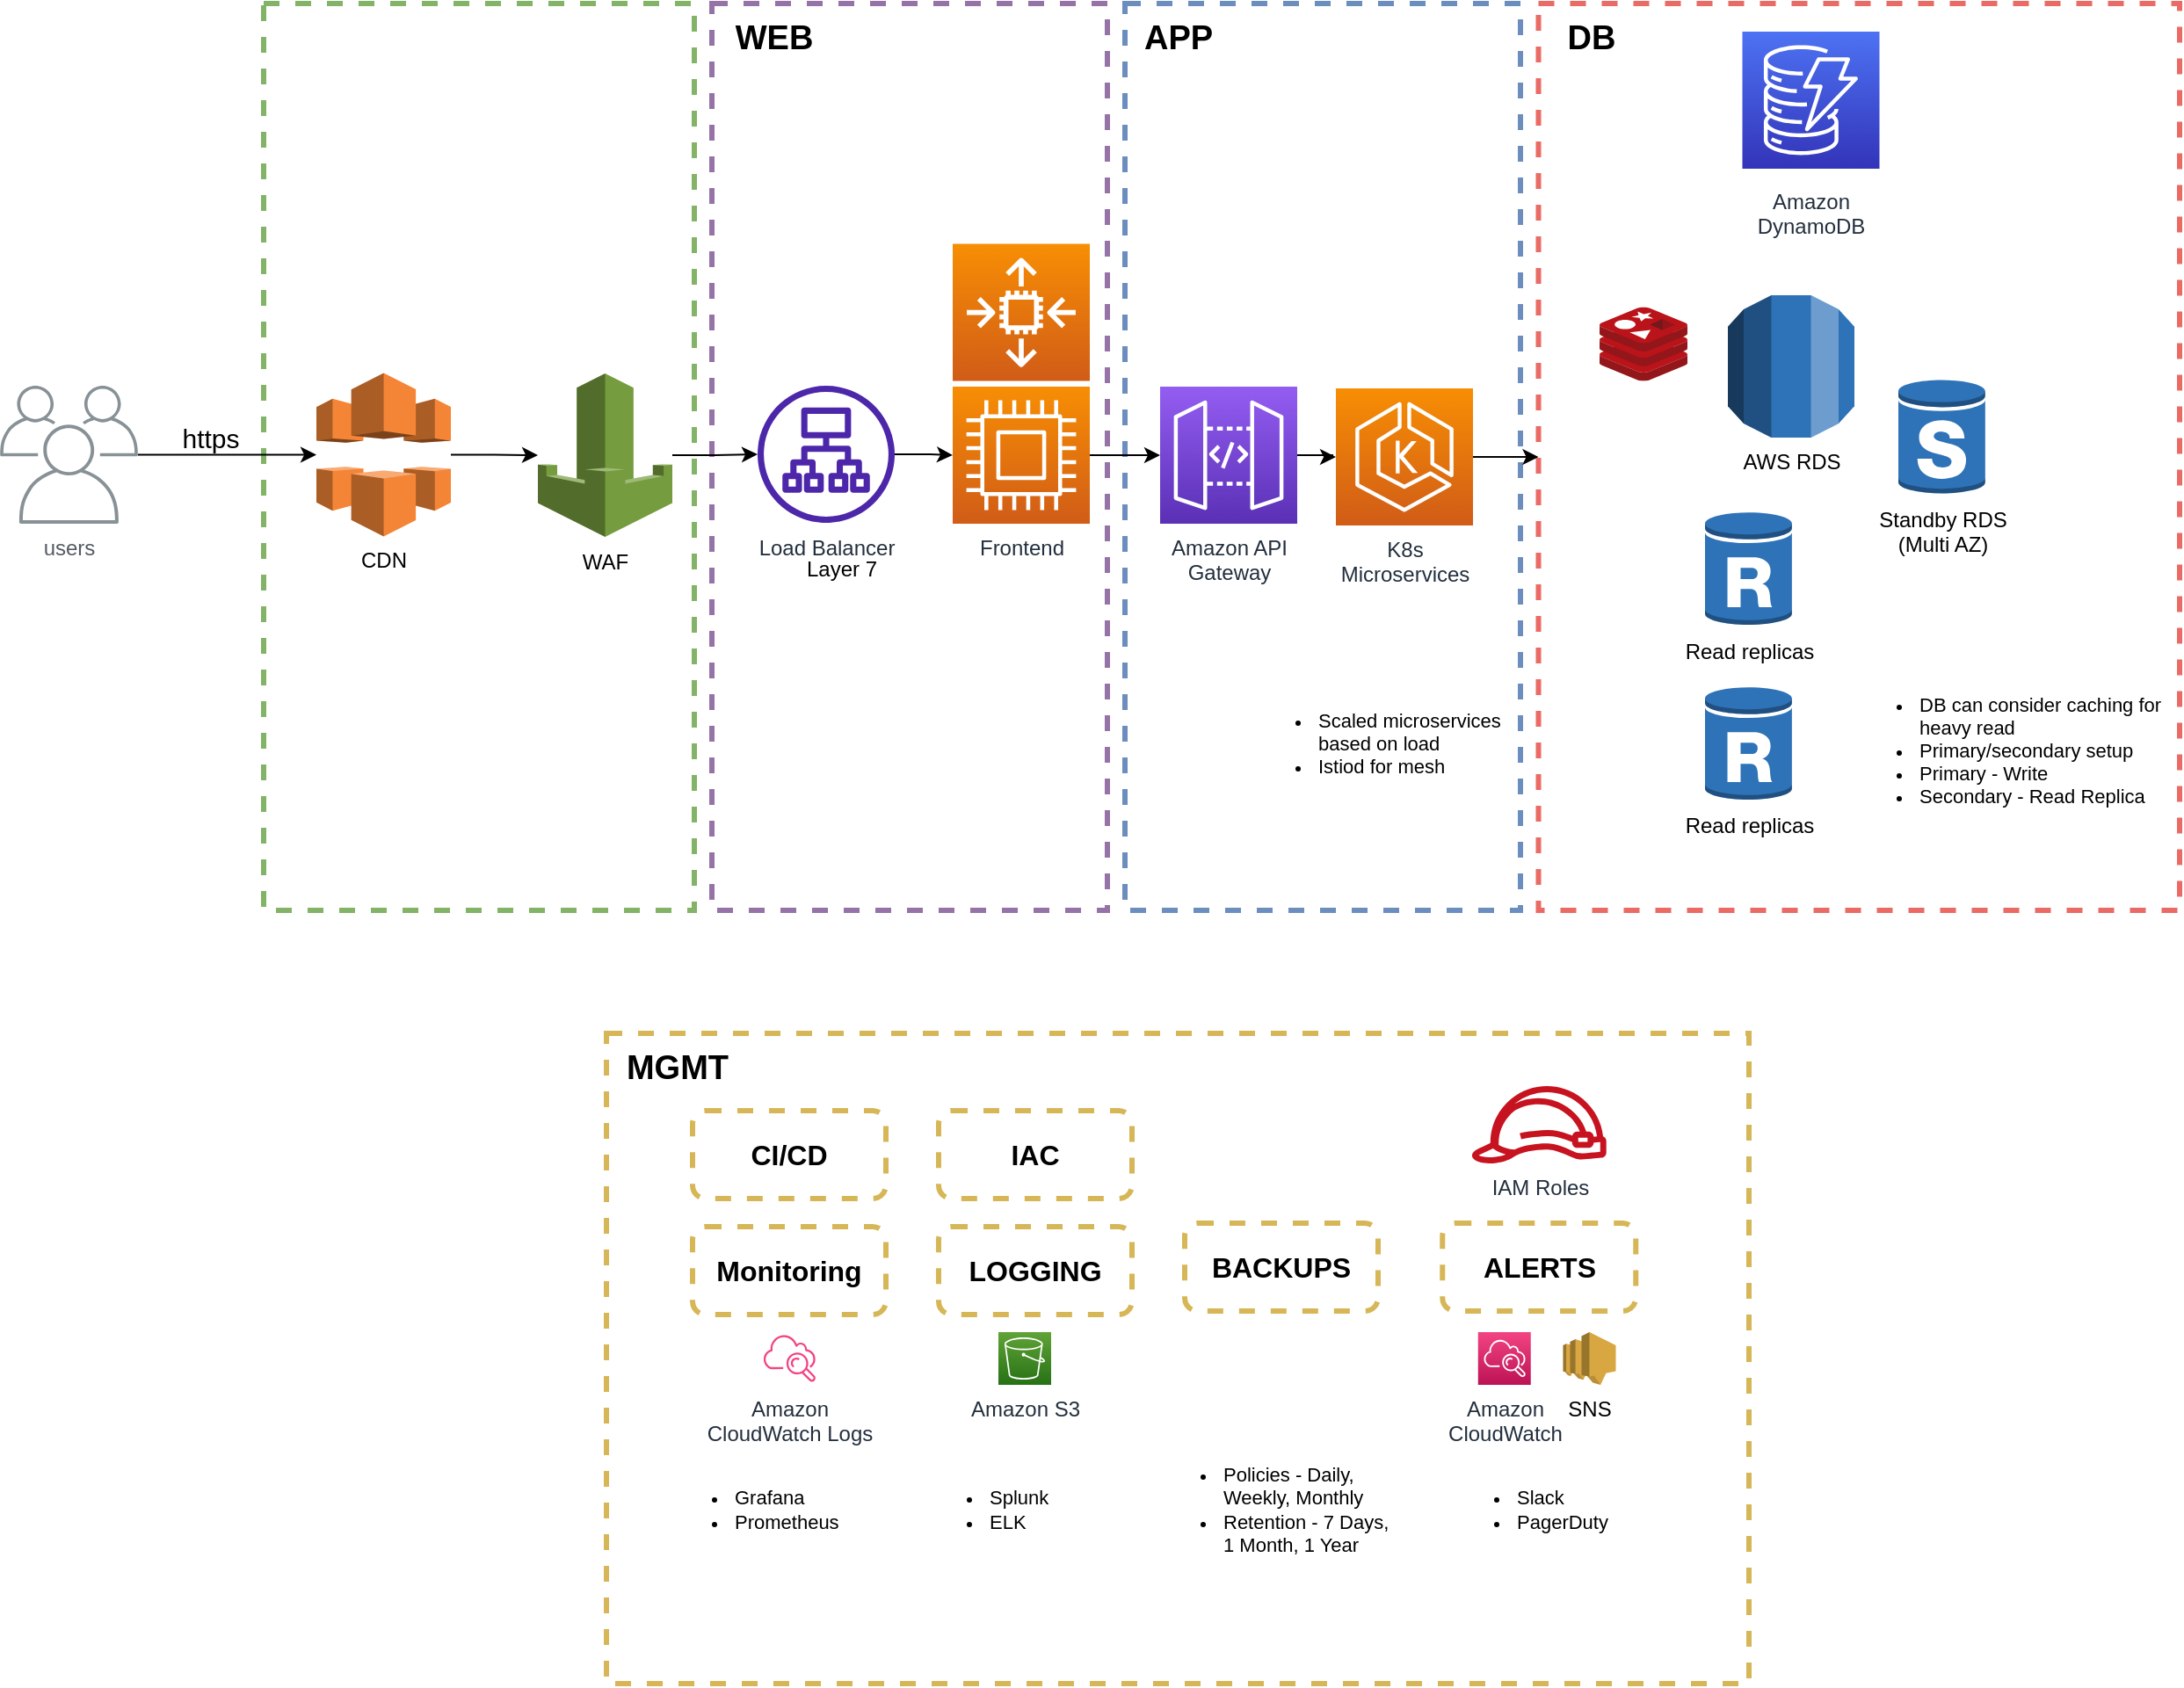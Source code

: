 <mxfile version="20.6.2" type="device"><diagram id="Ht1M8jgEwFfnCIfOTk4-" name="Page-1"><mxGraphModel dx="1422" dy="705" grid="1" gridSize="10" guides="1" tooltips="1" connect="1" arrows="1" fold="1" page="1" pageScale="1" pageWidth="1169" pageHeight="827" math="0" shadow="0"><root><mxCell id="0"/><mxCell id="1" parent="0"/><mxCell id="7siF2zoFYlDAvVRCzaiT-45" value="" style="rounded=0;whiteSpace=wrap;html=1;labelBackgroundColor=none;labelBorderColor=none;strokeColor=#d6b656;strokeWidth=3;fillColor=none;dashed=1;fillStyle=auto;" parent="1" vertex="1"><mxGeometry x="375" y="600" width="650" height="370" as="geometry"/></mxCell><mxCell id="7siF2zoFYlDAvVRCzaiT-19" value="" style="rounded=0;whiteSpace=wrap;html=1;labelBackgroundColor=none;labelBorderColor=none;strokeColor=#6c8ebf;strokeWidth=3;fillColor=none;dashed=1;" parent="1" vertex="1"><mxGeometry x="670" y="14" width="225" height="516" as="geometry"/></mxCell><mxCell id="7siF2zoFYlDAvVRCzaiT-21" value="" style="rounded=0;whiteSpace=wrap;html=1;labelBackgroundColor=none;labelBorderColor=none;strokeColor=#9673a6;strokeWidth=3;fillColor=none;dashed=1;" parent="1" vertex="1"><mxGeometry x="435" y="14" width="225" height="516" as="geometry"/></mxCell><mxCell id="7siF2zoFYlDAvVRCzaiT-18" value="" style="rounded=0;whiteSpace=wrap;html=1;labelBackgroundColor=none;fontColor=#000000;labelBorderColor=none;strokeColor=#EA6B66;strokeWidth=3;fillColor=none;dashed=1;" parent="1" vertex="1"><mxGeometry x="905.25" y="14" width="364.75" height="516" as="geometry"/></mxCell><mxCell id="7siF2zoFYlDAvVRCzaiT-20" value="" style="rounded=0;whiteSpace=wrap;html=1;labelBackgroundColor=none;labelBorderColor=none;strokeColor=#82b366;strokeWidth=3;fillColor=none;dashed=1;" parent="1" vertex="1"><mxGeometry x="180" y="14" width="245" height="516" as="geometry"/></mxCell><mxCell id="7siF2zoFYlDAvVRCzaiT-40" value="" style="edgeStyle=orthogonalEdgeStyle;rounded=0;orthogonalLoop=1;jettySize=auto;html=1;fontSize=15;fontColor=#000000;" parent="1" source="UEzPUAAOIrF-is8g5C7q-114" target="7siF2zoFYlDAvVRCzaiT-10" edge="1"><mxGeometry relative="1" as="geometry"/></mxCell><mxCell id="UEzPUAAOIrF-is8g5C7q-114" value="Amazon API&lt;br&gt;Gateway&lt;br&gt;" style="outlineConnect=0;fontColor=#232F3E;gradientColor=#945DF2;gradientDirection=north;fillColor=#5A30B5;strokeColor=#ffffff;dashed=0;verticalLabelPosition=bottom;verticalAlign=top;align=center;html=1;fontSize=12;fontStyle=0;aspect=fixed;shape=mxgraph.aws4.resourceIcon;resIcon=mxgraph.aws4.api_gateway;labelBackgroundColor=#ffffff;" parent="1" vertex="1"><mxGeometry x="690" y="232" width="78" height="78" as="geometry"/></mxCell><mxCell id="UEzPUAAOIrF-is8g5C7q-116" value="Amazon S3" style="outlineConnect=0;fontColor=#232F3E;gradientColor=#60A337;gradientDirection=north;fillColor=#277116;strokeColor=#ffffff;dashed=0;verticalLabelPosition=bottom;verticalAlign=top;align=center;html=1;fontSize=12;fontStyle=0;aspect=fixed;shape=mxgraph.aws4.resourceIcon;resIcon=mxgraph.aws4.s3;labelBackgroundColor=#ffffff;" parent="1" vertex="1"><mxGeometry x="598" y="770" width="30" height="30" as="geometry"/></mxCell><mxCell id="UEzPUAAOIrF-is8g5C7q-119" value="Amazon&lt;br&gt;DynamoDB&lt;br&gt;" style="outlineConnect=0;fontColor=#232F3E;gradientColor=#4D72F3;gradientDirection=north;fillColor=#3334B9;strokeColor=#ffffff;dashed=0;verticalLabelPosition=bottom;verticalAlign=top;align=center;html=1;fontSize=12;fontStyle=0;aspect=fixed;shape=mxgraph.aws4.resourceIcon;resIcon=mxgraph.aws4.dynamodb;labelBackgroundColor=#ffffff;spacingTop=5;" parent="1" vertex="1"><mxGeometry x="1021.25" y="30" width="78" height="78" as="geometry"/></mxCell><mxCell id="UEzPUAAOIrF-is8g5C7q-121" value="Amazon&lt;br&gt;CloudWatch&lt;br&gt;" style="outlineConnect=0;fontColor=#232F3E;gradientColor=#F34482;gradientDirection=north;fillColor=#BC1356;strokeColor=#ffffff;dashed=0;verticalLabelPosition=bottom;verticalAlign=top;align=center;html=1;fontSize=12;fontStyle=0;aspect=fixed;shape=mxgraph.aws4.resourceIcon;resIcon=mxgraph.aws4.cloudwatch;labelBackgroundColor=#ffffff;" parent="1" vertex="1"><mxGeometry x="870.88" y="770" width="30" height="30" as="geometry"/></mxCell><mxCell id="UEzPUAAOIrF-is8g5C7q-122" value="IAM Roles" style="outlineConnect=0;fontColor=#232F3E;gradientColor=none;fillColor=#C7131F;strokeColor=none;dashed=0;verticalLabelPosition=bottom;verticalAlign=top;align=center;html=1;fontSize=12;fontStyle=0;aspect=fixed;pointerEvents=1;shape=mxgraph.aws4.role;labelBackgroundColor=#ffffff;" parent="1" vertex="1"><mxGeometry x="866.63" y="630" width="78" height="44" as="geometry"/></mxCell><mxCell id="UEzPUAAOIrF-is8g5C7q-123" value="Amazon&lt;br&gt;CloudWatch Logs&lt;br&gt;" style="outlineConnect=0;fontColor=#232F3E;gradientColor=none;gradientDirection=north;fillColor=#F34482;strokeColor=none;dashed=0;verticalLabelPosition=bottom;verticalAlign=top;align=center;html=1;fontSize=12;fontStyle=0;aspect=fixed;shape=mxgraph.aws4.cloudwatch;labelBackgroundColor=#ffffff;" parent="1" vertex="1"><mxGeometry x="464" y="770" width="30" height="30" as="geometry"/></mxCell><mxCell id="7siF2zoFYlDAvVRCzaiT-30" value="" style="edgeStyle=orthogonalEdgeStyle;rounded=0;orthogonalLoop=1;jettySize=auto;html=1;fontSize=19;fontColor=#000000;" parent="1" source="7siF2zoFYlDAvVRCzaiT-3" target="7siF2zoFYlDAvVRCzaiT-5" edge="1"><mxGeometry relative="1" as="geometry"/></mxCell><mxCell id="7siF2zoFYlDAvVRCzaiT-34" value="" style="edgeStyle=orthogonalEdgeStyle;rounded=0;orthogonalLoop=1;jettySize=auto;html=1;fontSize=15;fontColor=#000000;" parent="1" source="7siF2zoFYlDAvVRCzaiT-5" target="7siF2zoFYlDAvVRCzaiT-7" edge="1"><mxGeometry relative="1" as="geometry"/></mxCell><mxCell id="7siF2zoFYlDAvVRCzaiT-5" value="WAF" style="outlineConnect=0;dashed=0;verticalLabelPosition=bottom;verticalAlign=top;align=center;html=1;shape=mxgraph.aws3.waf;fillColor=#759C3E;gradientColor=none;" parent="1" vertex="1"><mxGeometry x="336" y="224.5" width="76.5" height="93" as="geometry"/></mxCell><mxCell id="7siF2zoFYlDAvVRCzaiT-36" value="" style="edgeStyle=orthogonalEdgeStyle;rounded=0;orthogonalLoop=1;jettySize=auto;html=1;fontSize=15;fontColor=#000000;" parent="1" source="7siF2zoFYlDAvVRCzaiT-7" target="7siF2zoFYlDAvVRCzaiT-9" edge="1"><mxGeometry relative="1" as="geometry"/></mxCell><mxCell id="7siF2zoFYlDAvVRCzaiT-7" value="Load Balancer" style="sketch=0;outlineConnect=0;fontColor=#232F3E;gradientColor=none;fillColor=#4D27AA;strokeColor=none;dashed=0;verticalLabelPosition=bottom;verticalAlign=top;align=center;html=1;fontSize=12;fontStyle=0;aspect=fixed;pointerEvents=1;shape=mxgraph.aws4.application_load_balancer;" parent="1" vertex="1"><mxGeometry x="461" y="231.5" width="78" height="78" as="geometry"/></mxCell><mxCell id="7siF2zoFYlDAvVRCzaiT-8" value="" style="sketch=0;points=[[0,0,0],[0.25,0,0],[0.5,0,0],[0.75,0,0],[1,0,0],[0,1,0],[0.25,1,0],[0.5,1,0],[0.75,1,0],[1,1,0],[0,0.25,0],[0,0.5,0],[0,0.75,0],[1,0.25,0],[1,0.5,0],[1,0.75,0]];outlineConnect=0;fontColor=#232F3E;gradientColor=#F78E04;gradientDirection=north;fillColor=#D05C17;strokeColor=#ffffff;dashed=0;verticalLabelPosition=bottom;verticalAlign=top;align=center;html=1;fontSize=12;fontStyle=0;aspect=fixed;shape=mxgraph.aws4.resourceIcon;resIcon=mxgraph.aws4.auto_scaling2;" parent="1" vertex="1"><mxGeometry x="572" y="150.75" width="78" height="78" as="geometry"/></mxCell><mxCell id="7siF2zoFYlDAvVRCzaiT-37" value="" style="edgeStyle=orthogonalEdgeStyle;rounded=0;orthogonalLoop=1;jettySize=auto;html=1;fontSize=15;fontColor=#000000;" parent="1" source="7siF2zoFYlDAvVRCzaiT-9" target="UEzPUAAOIrF-is8g5C7q-114" edge="1"><mxGeometry relative="1" as="geometry"/></mxCell><mxCell id="7siF2zoFYlDAvVRCzaiT-9" value="Frontend" style="sketch=0;points=[[0,0,0],[0.25,0,0],[0.5,0,0],[0.75,0,0],[1,0,0],[0,1,0],[0.25,1,0],[0.5,1,0],[0.75,1,0],[1,1,0],[0,0.25,0],[0,0.5,0],[0,0.75,0],[1,0.25,0],[1,0.5,0],[1,0.75,0]];outlineConnect=0;fontColor=#232F3E;gradientColor=#F78E04;gradientDirection=north;fillColor=#D05C17;strokeColor=#ffffff;dashed=0;verticalLabelPosition=bottom;verticalAlign=top;align=center;html=1;fontSize=12;fontStyle=0;aspect=fixed;shape=mxgraph.aws4.resourceIcon;resIcon=mxgraph.aws4.compute;" parent="1" vertex="1"><mxGeometry x="572" y="232" width="78" height="78" as="geometry"/></mxCell><mxCell id="7siF2zoFYlDAvVRCzaiT-41" value="" style="edgeStyle=orthogonalEdgeStyle;rounded=0;orthogonalLoop=1;jettySize=auto;html=1;fontSize=15;fontColor=#000000;" parent="1" source="7siF2zoFYlDAvVRCzaiT-10" target="7siF2zoFYlDAvVRCzaiT-18" edge="1"><mxGeometry relative="1" as="geometry"/></mxCell><mxCell id="7siF2zoFYlDAvVRCzaiT-10" value="K8s&lt;br&gt;Microservices" style="sketch=0;points=[[0,0,0],[0.25,0,0],[0.5,0,0],[0.75,0,0],[1,0,0],[0,1,0],[0.25,1,0],[0.5,1,0],[0.75,1,0],[1,1,0],[0,0.25,0],[0,0.5,0],[0,0.75,0],[1,0.25,0],[1,0.5,0],[1,0.75,0]];outlineConnect=0;fontColor=#232F3E;gradientColor=#F78E04;gradientDirection=north;fillColor=#D05C17;strokeColor=#ffffff;dashed=0;verticalLabelPosition=bottom;verticalAlign=top;align=center;html=1;fontSize=12;fontStyle=0;aspect=fixed;shape=mxgraph.aws4.resourceIcon;resIcon=mxgraph.aws4.eks;" parent="1" vertex="1"><mxGeometry x="790" y="233" width="78" height="78" as="geometry"/></mxCell><mxCell id="7siF2zoFYlDAvVRCzaiT-11" value="AWS RDS" style="outlineConnect=0;dashed=0;verticalLabelPosition=bottom;verticalAlign=top;align=center;html=1;shape=mxgraph.aws3.rds;fillColor=#2E73B8;gradientColor=none;" parent="1" vertex="1"><mxGeometry x="1013" y="180" width="72" height="81" as="geometry"/></mxCell><mxCell id="7siF2zoFYlDAvVRCzaiT-12" value="Read replicas" style="outlineConnect=0;dashed=0;verticalLabelPosition=bottom;verticalAlign=top;align=center;html=1;shape=mxgraph.aws3.rds_db_instance_read_replica;fillColor=#2E73B8;gradientColor=none;" parent="1" vertex="1"><mxGeometry x="1000" y="302.5" width="49.5" height="66" as="geometry"/></mxCell><mxCell id="7siF2zoFYlDAvVRCzaiT-13" value="Read replicas" style="outlineConnect=0;dashed=0;verticalLabelPosition=bottom;verticalAlign=top;align=center;html=1;shape=mxgraph.aws3.rds_db_instance_read_replica;fillColor=#2E73B8;gradientColor=none;" parent="1" vertex="1"><mxGeometry x="1000" y="402" width="49.5" height="66" as="geometry"/></mxCell><mxCell id="7siF2zoFYlDAvVRCzaiT-14" value="Standby RDS&lt;br&gt;(Multi AZ)" style="outlineConnect=0;dashed=0;verticalLabelPosition=bottom;verticalAlign=top;align=center;html=1;shape=mxgraph.aws3.rds_db_instance_standby_multi_az;fillColor=#2E73B8;gradientColor=none;" parent="1" vertex="1"><mxGeometry x="1110" y="227.5" width="49.5" height="66" as="geometry"/></mxCell><mxCell id="7siF2zoFYlDAvVRCzaiT-15" value="" style="sketch=0;aspect=fixed;html=1;points=[];align=center;image;fontSize=12;image=img/lib/mscae/Cache_Redis_Product.svg;" parent="1" vertex="1"><mxGeometry x="940" y="186.75" width="50" height="42" as="geometry"/></mxCell><mxCell id="7siF2zoFYlDAvVRCzaiT-22" value="Layer 7" style="text;html=1;strokeColor=none;fillColor=none;align=center;verticalAlign=middle;whiteSpace=wrap;rounded=0;dashed=1;labelBackgroundColor=none;labelBorderColor=none;strokeWidth=3;fontColor=#000000;" parent="1" vertex="1"><mxGeometry x="479" y="320.5" width="60" height="30" as="geometry"/></mxCell><mxCell id="7siF2zoFYlDAvVRCzaiT-23" value="WEB" style="text;html=1;resizable=0;autosize=1;align=center;verticalAlign=middle;points=[];fillColor=none;strokeColor=none;rounded=0;dashed=1;labelBackgroundColor=none;labelBorderColor=none;strokeWidth=3;fontColor=#000000;fontStyle=1;fontSize=19;" parent="1" vertex="1"><mxGeometry x="435" y="14" width="70" height="40" as="geometry"/></mxCell><mxCell id="7siF2zoFYlDAvVRCzaiT-24" value="APP" style="text;html=1;resizable=0;autosize=1;align=center;verticalAlign=middle;points=[];fillColor=none;strokeColor=none;rounded=0;dashed=1;labelBackgroundColor=none;labelBorderColor=none;strokeWidth=3;fontColor=#000000;fontStyle=1;fontSize=19;" parent="1" vertex="1"><mxGeometry x="670" y="14" width="60" height="40" as="geometry"/></mxCell><mxCell id="7siF2zoFYlDAvVRCzaiT-25" value="DB" style="text;html=1;resizable=0;autosize=1;align=center;verticalAlign=middle;points=[];fillColor=none;strokeColor=none;rounded=0;dashed=1;labelBackgroundColor=none;labelBorderColor=none;strokeWidth=3;fontColor=#000000;fontStyle=1;fontSize=19;" parent="1" vertex="1"><mxGeometry x="910.25" y="14" width="50" height="40" as="geometry"/></mxCell><mxCell id="7siF2zoFYlDAvVRCzaiT-29" value="" style="edgeStyle=orthogonalEdgeStyle;rounded=0;orthogonalLoop=1;jettySize=auto;html=1;fontSize=19;fontColor=#000000;" parent="1" source="7siF2zoFYlDAvVRCzaiT-2" target="7siF2zoFYlDAvVRCzaiT-3" edge="1"><mxGeometry relative="1" as="geometry"/></mxCell><mxCell id="7siF2zoFYlDAvVRCzaiT-2" value="users" style="sketch=0;outlineConnect=0;gradientColor=none;fontColor=#545B64;strokeColor=none;fillColor=#879196;dashed=0;verticalLabelPosition=bottom;verticalAlign=top;align=center;html=1;fontSize=12;fontStyle=0;aspect=fixed;shape=mxgraph.aws4.illustration_users;pointerEvents=1" parent="1" vertex="1"><mxGeometry x="30" y="231.5" width="78.5" height="78.5" as="geometry"/></mxCell><mxCell id="7siF2zoFYlDAvVRCzaiT-3" value="CDN" style="outlineConnect=0;dashed=0;verticalLabelPosition=bottom;verticalAlign=top;align=center;html=1;shape=mxgraph.aws3.cloudfront;fillColor=#F58536;gradientColor=none;" parent="1" vertex="1"><mxGeometry x="210" y="224.25" width="76.5" height="93" as="geometry"/></mxCell><mxCell id="7siF2zoFYlDAvVRCzaiT-33" value="&lt;font style=&quot;font-size: 15px;&quot;&gt;https&lt;/font&gt;" style="text;html=1;strokeColor=none;fillColor=none;align=center;verticalAlign=middle;whiteSpace=wrap;rounded=0;dashed=1;labelBackgroundColor=none;labelBorderColor=none;strokeWidth=3;fontSize=19;fontColor=#000000;" parent="1" vertex="1"><mxGeometry x="120" y="245.5" width="60" height="30" as="geometry"/></mxCell><mxCell id="7siF2zoFYlDAvVRCzaiT-42" value="&lt;ul&gt;&lt;li&gt;Scaled microservices based on load&lt;/li&gt;&lt;li&gt;Istiod for mesh&lt;/li&gt;&lt;/ul&gt;" style="text;html=1;strokeColor=none;fillColor=none;align=left;verticalAlign=middle;whiteSpace=wrap;rounded=0;dashed=1;labelBackgroundColor=none;labelBorderColor=none;strokeWidth=3;fontSize=11;fontColor=#000000;" parent="1" vertex="1"><mxGeometry x="738" y="370" width="150" height="130" as="geometry"/></mxCell><mxCell id="7siF2zoFYlDAvVRCzaiT-44" value="&lt;ul&gt;&lt;li&gt;DB can consider caching for heavy read&lt;/li&gt;&lt;li&gt;Primary/secondary setup&lt;/li&gt;&lt;li&gt;Primary - Write&lt;/li&gt;&lt;li&gt;Secondary - Read Replica&lt;/li&gt;&lt;/ul&gt;" style="text;html=1;strokeColor=none;fillColor=none;align=left;verticalAlign=middle;whiteSpace=wrap;rounded=0;dashed=1;labelBackgroundColor=none;labelBorderColor=none;strokeWidth=3;fontSize=11;fontColor=#000000;" parent="1" vertex="1"><mxGeometry x="1080" y="348" width="190" height="182" as="geometry"/></mxCell><mxCell id="7siF2zoFYlDAvVRCzaiT-46" value="MGMT" style="text;html=1;resizable=0;autosize=1;align=center;verticalAlign=middle;points=[];fillColor=none;strokeColor=none;rounded=0;dashed=1;labelBackgroundColor=none;labelBorderColor=none;strokeWidth=3;fontColor=#000000;fontStyle=1;fontSize=19;" parent="1" vertex="1"><mxGeometry x="375" y="600" width="80" height="40" as="geometry"/></mxCell><mxCell id="7siF2zoFYlDAvVRCzaiT-47" value="&lt;font style=&quot;font-size: 16px;&quot;&gt;&lt;b&gt;Monitoring&lt;/b&gt;&lt;/font&gt;" style="rounded=1;whiteSpace=wrap;html=1;dashed=1;labelBackgroundColor=none;labelBorderColor=none;fillStyle=auto;strokeColor=#d6b656;strokeWidth=3;fontSize=11;fillColor=none;" parent="1" vertex="1"><mxGeometry x="424" y="710" width="110" height="50" as="geometry"/></mxCell><mxCell id="7siF2zoFYlDAvVRCzaiT-48" value="&lt;font style=&quot;font-size: 16px;&quot;&gt;&lt;b&gt;CI/CD&lt;/b&gt;&lt;/font&gt;" style="rounded=1;whiteSpace=wrap;html=1;dashed=1;labelBackgroundColor=none;labelBorderColor=none;fillStyle=auto;strokeColor=#d6b656;strokeWidth=3;fontSize=11;fillColor=none;" parent="1" vertex="1"><mxGeometry x="424" y="644" width="110" height="50" as="geometry"/></mxCell><mxCell id="7siF2zoFYlDAvVRCzaiT-49" value="&lt;font style=&quot;font-size: 16px;&quot;&gt;&lt;b&gt;IAC&lt;/b&gt;&lt;/font&gt;" style="rounded=1;whiteSpace=wrap;html=1;dashed=1;labelBackgroundColor=none;labelBorderColor=none;fillStyle=auto;strokeColor=#d6b656;strokeWidth=3;fontSize=11;fillColor=none;" parent="1" vertex="1"><mxGeometry x="564" y="644" width="110" height="50" as="geometry"/></mxCell><mxCell id="7siF2zoFYlDAvVRCzaiT-50" value="&lt;font style=&quot;font-size: 16px;&quot;&gt;&lt;b&gt;BACKUPS&lt;/b&gt;&lt;/font&gt;" style="rounded=1;whiteSpace=wrap;html=1;dashed=1;labelBackgroundColor=none;labelBorderColor=none;fillStyle=auto;strokeColor=#d6b656;strokeWidth=3;fontSize=11;fillColor=none;" parent="1" vertex="1"><mxGeometry x="704" y="708" width="110" height="50" as="geometry"/></mxCell><mxCell id="7siF2zoFYlDAvVRCzaiT-51" value="&lt;font style=&quot;font-size: 16px;&quot;&gt;&lt;b&gt;LOGGING&lt;/b&gt;&lt;br&gt;&lt;/font&gt;" style="rounded=1;whiteSpace=wrap;html=1;dashed=1;labelBackgroundColor=none;labelBorderColor=none;fillStyle=auto;strokeColor=#d6b656;strokeWidth=3;fontSize=11;fillColor=none;" parent="1" vertex="1"><mxGeometry x="564" y="710" width="110" height="50" as="geometry"/></mxCell><mxCell id="7siF2zoFYlDAvVRCzaiT-52" value="&lt;font style=&quot;font-size: 16px;&quot;&gt;&lt;b&gt;ALERTS&lt;/b&gt;&lt;br&gt;&lt;/font&gt;" style="rounded=1;whiteSpace=wrap;html=1;dashed=1;labelBackgroundColor=none;labelBorderColor=none;fillStyle=auto;strokeColor=#d6b656;strokeWidth=3;fontSize=11;fillColor=none;" parent="1" vertex="1"><mxGeometry x="850.63" y="708" width="110" height="50" as="geometry"/></mxCell><mxCell id="7siF2zoFYlDAvVRCzaiT-54" value="&lt;ul&gt;&lt;li&gt;Grafana&lt;/li&gt;&lt;li&gt;Prometheus&lt;/li&gt;&lt;/ul&gt;" style="text;html=1;strokeColor=none;fillColor=none;align=left;verticalAlign=middle;whiteSpace=wrap;rounded=0;dashed=1;labelBackgroundColor=none;labelBorderColor=none;strokeWidth=3;fontSize=11;fontColor=#000000;" parent="1" vertex="1"><mxGeometry x="406.25" y="820" width="116.75" height="102" as="geometry"/></mxCell><mxCell id="7siF2zoFYlDAvVRCzaiT-55" value="&lt;ul&gt;&lt;li&gt;Splunk&lt;/li&gt;&lt;li&gt;ELK&lt;/li&gt;&lt;/ul&gt;" style="text;html=1;strokeColor=none;fillColor=none;align=left;verticalAlign=middle;whiteSpace=wrap;rounded=0;dashed=1;labelBackgroundColor=none;labelBorderColor=none;strokeWidth=3;fontSize=11;fontColor=#000000;" parent="1" vertex="1"><mxGeometry x="551.25" y="820" width="116.75" height="102" as="geometry"/></mxCell><mxCell id="7siF2zoFYlDAvVRCzaiT-57" value="&lt;ul&gt;&lt;li&gt;Policies - Daily, Weekly, Monthly&lt;/li&gt;&lt;li&gt;Retention - 7 Days, 1 Month, 1 Year&lt;/li&gt;&lt;/ul&gt;" style="text;html=1;strokeColor=none;fillColor=none;align=left;verticalAlign=middle;whiteSpace=wrap;rounded=0;dashed=1;labelBackgroundColor=none;labelBorderColor=none;strokeWidth=3;fontSize=11;fontColor=#000000;" parent="1" vertex="1"><mxGeometry x="684" y="820" width="140" height="102" as="geometry"/></mxCell><mxCell id="7siF2zoFYlDAvVRCzaiT-58" value="&lt;ul&gt;&lt;li&gt;Slack&lt;/li&gt;&lt;li&gt;PagerDuty&lt;/li&gt;&lt;/ul&gt;" style="text;html=1;strokeColor=none;fillColor=none;align=left;verticalAlign=middle;whiteSpace=wrap;rounded=0;dashed=1;labelBackgroundColor=none;labelBorderColor=none;strokeWidth=3;fontSize=11;fontColor=#000000;" parent="1" vertex="1"><mxGeometry x="850.63" y="836" width="140" height="70" as="geometry"/></mxCell><mxCell id="7siF2zoFYlDAvVRCzaiT-59" value="SNS" style="outlineConnect=0;dashed=0;verticalLabelPosition=bottom;verticalAlign=top;align=center;html=1;shape=mxgraph.aws3.sns;fillColor=#D9A741;gradientColor=none;rounded=0;labelBackgroundColor=none;labelBorderColor=none;fillStyle=auto;strokeColor=#0000FF;strokeWidth=3;fontSize=12;fontColor=#000000;" parent="1" vertex="1"><mxGeometry x="919.25" y="770" width="30" height="30" as="geometry"/></mxCell></root></mxGraphModel></diagram></mxfile>